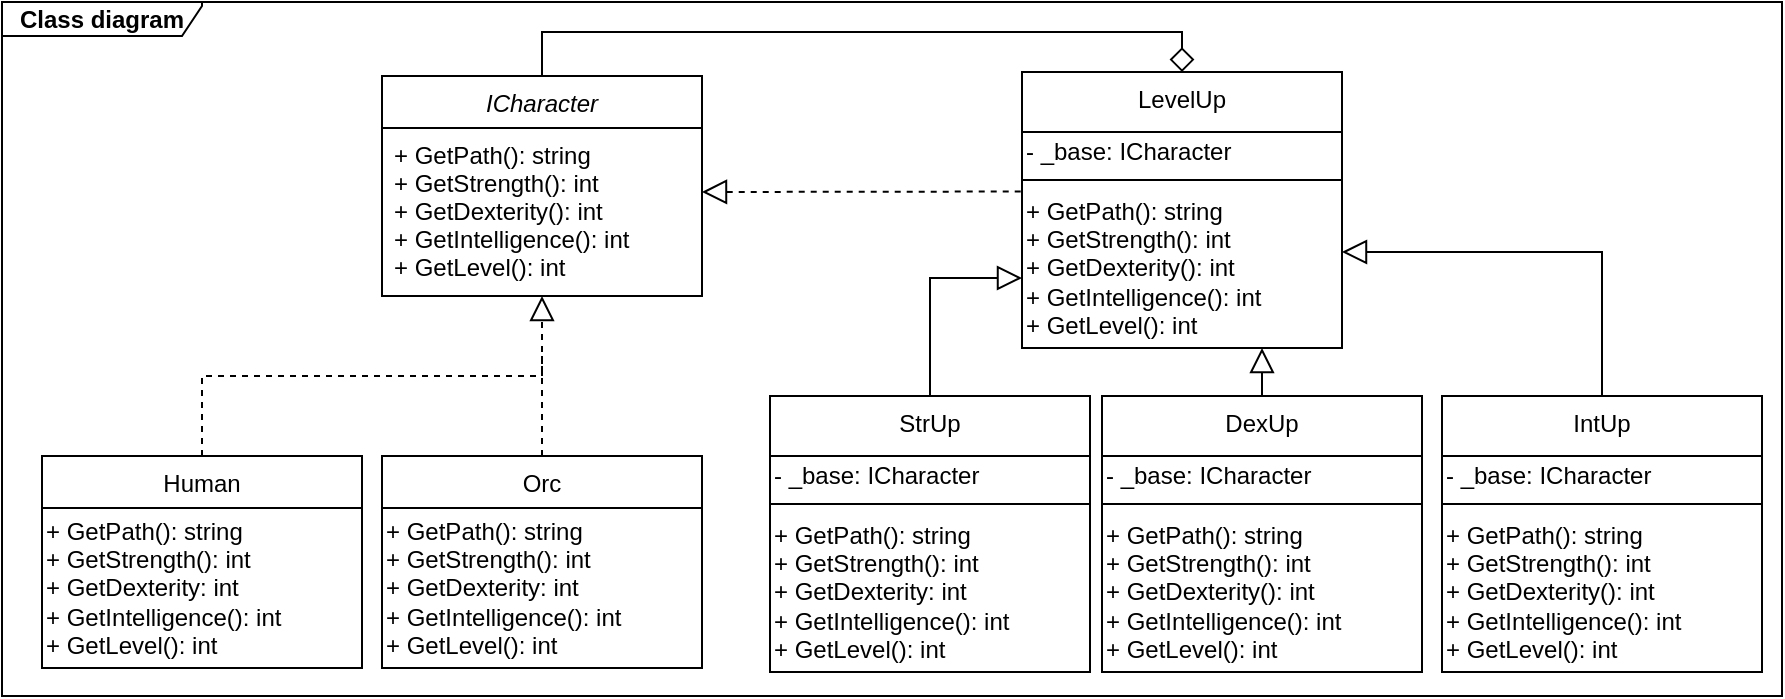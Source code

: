 <mxfile version="15.6.3" type="device"><diagram id="C5RBs43oDa-KdzZeNtuy" name="Page-1"><mxGraphModel dx="920" dy="551" grid="1" gridSize="10" guides="1" tooltips="1" connect="1" arrows="1" fold="1" page="1" pageScale="1" pageWidth="827" pageHeight="1169" math="0" shadow="0"><root><mxCell id="WIyWlLk6GJQsqaUBKTNV-0"/><mxCell id="WIyWlLk6GJQsqaUBKTNV-1" parent="WIyWlLk6GJQsqaUBKTNV-0"/><mxCell id="zkfFHV4jXpPFQw0GAbJ--0" value="ICharacter" style="swimlane;fontStyle=2;align=center;verticalAlign=top;childLayout=stackLayout;horizontal=1;startSize=26;horizontalStack=0;resizeParent=1;resizeLast=0;collapsible=1;marginBottom=0;rounded=0;shadow=0;strokeWidth=1;" parent="WIyWlLk6GJQsqaUBKTNV-1" vertex="1"><mxGeometry x="220" y="120" width="160" height="110" as="geometry"><mxRectangle x="230" y="140" width="160" height="26" as="alternateBounds"/></mxGeometry></mxCell><mxCell id="zkfFHV4jXpPFQw0GAbJ--5" value="+ GetPath(): string&#10;+ GetStrength(): int&#10;+ GetDexterity(): int&#10;+ GetIntelligence(): int&#10;+ GetLevel(): int" style="text;align=left;verticalAlign=top;spacingLeft=4;spacingRight=4;overflow=hidden;rotatable=0;points=[[0,0.5],[1,0.5]];portConstraint=eastwest;" parent="zkfFHV4jXpPFQw0GAbJ--0" vertex="1"><mxGeometry y="26" width="160" height="74" as="geometry"/></mxCell><mxCell id="zkfFHV4jXpPFQw0GAbJ--6" value="Human" style="swimlane;fontStyle=0;align=center;verticalAlign=top;childLayout=stackLayout;horizontal=1;startSize=26;horizontalStack=0;resizeParent=1;resizeLast=0;collapsible=1;marginBottom=0;rounded=0;shadow=0;strokeWidth=1;" parent="WIyWlLk6GJQsqaUBKTNV-1" vertex="1"><mxGeometry x="50" y="310" width="160" height="106" as="geometry"><mxRectangle x="130" y="380" width="160" height="26" as="alternateBounds"/></mxGeometry></mxCell><mxCell id="-aag3Yp2bq9BEgG75GRI-35" value="+ GetPath(): string&lt;br&gt;+ GetStrength(): int&lt;br&gt;+ GetDexterity: int&lt;br&gt;+ GetIntelligence(): int&lt;br&gt;+ GetLevel(): int" style="text;html=1;align=left;verticalAlign=middle;resizable=0;points=[];autosize=1;strokeColor=none;fillColor=none;" parent="zkfFHV4jXpPFQw0GAbJ--6" vertex="1"><mxGeometry y="26" width="160" height="80" as="geometry"/></mxCell><mxCell id="zkfFHV4jXpPFQw0GAbJ--12" value="" style="endArrow=block;endSize=10;endFill=0;shadow=0;strokeWidth=1;rounded=0;edgeStyle=elbowEdgeStyle;elbow=vertical;dashed=1;" parent="WIyWlLk6GJQsqaUBKTNV-1" source="zkfFHV4jXpPFQw0GAbJ--6" target="zkfFHV4jXpPFQw0GAbJ--0" edge="1"><mxGeometry width="160" relative="1" as="geometry"><mxPoint x="200" y="203" as="sourcePoint"/><mxPoint x="200" y="203" as="targetPoint"/></mxGeometry></mxCell><mxCell id="-aag3Yp2bq9BEgG75GRI-0" value="Orc" style="swimlane;fontStyle=0;align=center;verticalAlign=top;childLayout=stackLayout;horizontal=1;startSize=26;horizontalStack=0;resizeParent=1;resizeLast=0;collapsible=1;marginBottom=0;rounded=0;shadow=0;strokeWidth=1;" parent="WIyWlLk6GJQsqaUBKTNV-1" vertex="1"><mxGeometry x="220" y="310" width="160" height="106" as="geometry"><mxRectangle x="130" y="380" width="160" height="26" as="alternateBounds"/></mxGeometry></mxCell><mxCell id="-aag3Yp2bq9BEgG75GRI-34" value="+ GetPath(): string&lt;br&gt;+ GetStrength(): int&lt;br&gt;+ GetDexterity: int&lt;br&gt;+ GetIntelligence(): int&lt;br&gt;+ GetLevel(): int" style="text;html=1;align=left;verticalAlign=middle;resizable=0;points=[];autosize=1;strokeColor=none;fillColor=none;" parent="-aag3Yp2bq9BEgG75GRI-0" vertex="1"><mxGeometry y="26" width="160" height="80" as="geometry"/></mxCell><mxCell id="-aag3Yp2bq9BEgG75GRI-1" value="" style="endArrow=none;endSize=10;endFill=0;shadow=0;strokeWidth=1;rounded=0;edgeStyle=elbowEdgeStyle;elbow=vertical;dashed=1;exitX=0.5;exitY=0;exitDx=0;exitDy=0;" parent="WIyWlLk6GJQsqaUBKTNV-1" source="-aag3Yp2bq9BEgG75GRI-0" edge="1"><mxGeometry width="160" relative="1" as="geometry"><mxPoint x="140" y="370" as="sourcePoint"/><mxPoint x="300" y="260" as="targetPoint"/></mxGeometry></mxCell><mxCell id="-aag3Yp2bq9BEgG75GRI-37" style="edgeStyle=orthogonalEdgeStyle;rounded=0;orthogonalLoop=1;jettySize=auto;html=1;exitX=0.5;exitY=0;exitDx=0;exitDy=0;entryX=0.5;entryY=0;entryDx=0;entryDy=0;endArrow=none;endFill=0;endSize=10;sourcePerimeterSpacing=8;targetPerimeterSpacing=8;startArrow=diamond;startFill=0;startSize=10;" parent="WIyWlLk6GJQsqaUBKTNV-1" source="-aag3Yp2bq9BEgG75GRI-2" target="zkfFHV4jXpPFQw0GAbJ--0" edge="1"><mxGeometry relative="1" as="geometry"/></mxCell><mxCell id="-aag3Yp2bq9BEgG75GRI-2" value="LevelUp" style="swimlane;fontStyle=0;align=center;verticalAlign=top;childLayout=stackLayout;horizontal=1;startSize=30;horizontalStack=0;resizeParent=1;resizeLast=0;collapsible=1;marginBottom=0;rounded=0;shadow=0;strokeWidth=1;swimlaneLine=1;" parent="WIyWlLk6GJQsqaUBKTNV-1" vertex="1"><mxGeometry x="540" y="118" width="160" height="138" as="geometry"><mxRectangle x="430" y="260" width="160" height="26" as="alternateBounds"/></mxGeometry></mxCell><mxCell id="-aag3Yp2bq9BEgG75GRI-11" value="- _base: ICharacter" style="text;html=1;align=left;verticalAlign=middle;resizable=0;points=[];autosize=1;strokeColor=none;fillColor=none;" parent="-aag3Yp2bq9BEgG75GRI-2" vertex="1"><mxGeometry y="30" width="160" height="20" as="geometry"/></mxCell><mxCell id="-aag3Yp2bq9BEgG75GRI-12" value="" style="line;strokeWidth=1;fillColor=none;align=left;verticalAlign=middle;spacingTop=-1;spacingLeft=3;spacingRight=3;rotatable=0;labelPosition=right;points=[];portConstraint=eastwest;hachureGap=4;pointerEvents=0;" parent="-aag3Yp2bq9BEgG75GRI-2" vertex="1"><mxGeometry y="50" width="160" height="8" as="geometry"/></mxCell><mxCell id="-aag3Yp2bq9BEgG75GRI-13" value="+ GetPath(): string&lt;br&gt;+ GetStrength(): int&lt;br&gt;+ GetDexterity(): int&lt;br&gt;+ GetIntelligence(): int&lt;br&gt;+ GetLevel(): int" style="text;html=1;align=left;verticalAlign=middle;resizable=0;points=[];autosize=1;strokeColor=none;fillColor=none;" parent="-aag3Yp2bq9BEgG75GRI-2" vertex="1"><mxGeometry y="58" width="160" height="80" as="geometry"/></mxCell><mxCell id="-aag3Yp2bq9BEgG75GRI-3" value="" style="endArrow=block;endFill=0;shadow=0;strokeWidth=1;rounded=0;edgeStyle=elbowEdgeStyle;elbow=vertical;dashed=1;endSize=10;exitX=-0.004;exitY=0.022;exitDx=0;exitDy=0;exitPerimeter=0;" parent="WIyWlLk6GJQsqaUBKTNV-1" source="-aag3Yp2bq9BEgG75GRI-13" edge="1"><mxGeometry width="160" relative="1" as="geometry"><mxPoint x="490" y="178" as="sourcePoint"/><mxPoint x="380" y="178" as="targetPoint"/><Array as="points"><mxPoint x="480" y="178"/></Array></mxGeometry></mxCell><mxCell id="-aag3Yp2bq9BEgG75GRI-19" value="StrUp" style="swimlane;fontStyle=0;align=center;verticalAlign=top;childLayout=stackLayout;horizontal=1;startSize=30;horizontalStack=0;resizeParent=1;resizeLast=0;collapsible=1;marginBottom=0;rounded=0;shadow=0;strokeWidth=1;swimlaneLine=1;" parent="WIyWlLk6GJQsqaUBKTNV-1" vertex="1"><mxGeometry x="414" y="280" width="160" height="138" as="geometry"><mxRectangle x="430" y="260" width="160" height="26" as="alternateBounds"/></mxGeometry></mxCell><mxCell id="-aag3Yp2bq9BEgG75GRI-20" value="- _base: ICharacter" style="text;html=1;align=left;verticalAlign=middle;resizable=0;points=[];autosize=1;strokeColor=none;fillColor=none;" parent="-aag3Yp2bq9BEgG75GRI-19" vertex="1"><mxGeometry y="30" width="160" height="20" as="geometry"/></mxCell><mxCell id="-aag3Yp2bq9BEgG75GRI-21" value="" style="line;strokeWidth=1;fillColor=none;align=left;verticalAlign=middle;spacingTop=-1;spacingLeft=3;spacingRight=3;rotatable=0;labelPosition=right;points=[];portConstraint=eastwest;hachureGap=4;pointerEvents=0;" parent="-aag3Yp2bq9BEgG75GRI-19" vertex="1"><mxGeometry y="50" width="160" height="8" as="geometry"/></mxCell><mxCell id="-aag3Yp2bq9BEgG75GRI-36" value="+ GetPath(): string&lt;br&gt;+ GetStrength(): int&lt;br&gt;+ GetDexterity: int&lt;br&gt;+ GetIntelligence(): int&lt;br&gt;+ GetLevel(): int" style="text;html=1;align=left;verticalAlign=middle;resizable=0;points=[];autosize=1;strokeColor=none;fillColor=none;" parent="-aag3Yp2bq9BEgG75GRI-19" vertex="1"><mxGeometry y="58" width="160" height="80" as="geometry"/></mxCell><mxCell id="-aag3Yp2bq9BEgG75GRI-32" value="" style="edgeStyle=orthogonalEdgeStyle;rounded=0;orthogonalLoop=1;jettySize=auto;html=1;endArrow=block;endFill=0;endSize=10;sourcePerimeterSpacing=8;targetPerimeterSpacing=8;exitX=0.5;exitY=0;exitDx=0;exitDy=0;entryX=0.75;entryY=1;entryDx=0;entryDy=0;" parent="WIyWlLk6GJQsqaUBKTNV-1" source="-aag3Yp2bq9BEgG75GRI-23" target="-aag3Yp2bq9BEgG75GRI-2" edge="1"><mxGeometry relative="1" as="geometry"><mxPoint x="690" y="258" as="targetPoint"/></mxGeometry></mxCell><mxCell id="-aag3Yp2bq9BEgG75GRI-23" value="DexUp" style="swimlane;fontStyle=0;align=center;verticalAlign=top;childLayout=stackLayout;horizontal=1;startSize=30;horizontalStack=0;resizeParent=1;resizeLast=0;collapsible=1;marginBottom=0;rounded=0;shadow=0;strokeWidth=1;swimlaneLine=1;" parent="WIyWlLk6GJQsqaUBKTNV-1" vertex="1"><mxGeometry x="580" y="280" width="160" height="138" as="geometry"><mxRectangle x="430" y="260" width="160" height="26" as="alternateBounds"/></mxGeometry></mxCell><mxCell id="-aag3Yp2bq9BEgG75GRI-24" value="- _base: ICharacter" style="text;html=1;align=left;verticalAlign=middle;resizable=0;points=[];autosize=1;strokeColor=none;fillColor=none;" parent="-aag3Yp2bq9BEgG75GRI-23" vertex="1"><mxGeometry y="30" width="160" height="20" as="geometry"/></mxCell><mxCell id="-aag3Yp2bq9BEgG75GRI-25" value="" style="line;strokeWidth=1;fillColor=none;align=left;verticalAlign=middle;spacingTop=-1;spacingLeft=3;spacingRight=3;rotatable=0;labelPosition=right;points=[];portConstraint=eastwest;hachureGap=4;pointerEvents=0;" parent="-aag3Yp2bq9BEgG75GRI-23" vertex="1"><mxGeometry y="50" width="160" height="8" as="geometry"/></mxCell><mxCell id="-aag3Yp2bq9BEgG75GRI-26" value="+ GetPath(): string&lt;br&gt;+ GetStrength(): int&lt;br&gt;+ GetDexterity(): int&lt;br&gt;+ GetIntelligence(): int&lt;br&gt;+ GetLevel(): int" style="text;html=1;align=left;verticalAlign=middle;resizable=0;points=[];autosize=1;strokeColor=none;fillColor=none;" parent="-aag3Yp2bq9BEgG75GRI-23" vertex="1"><mxGeometry y="58" width="160" height="80" as="geometry"/></mxCell><mxCell id="-aag3Yp2bq9BEgG75GRI-33" style="edgeStyle=orthogonalEdgeStyle;rounded=0;orthogonalLoop=1;jettySize=auto;html=1;exitX=0.5;exitY=0;exitDx=0;exitDy=0;entryX=1;entryY=0.4;entryDx=0;entryDy=0;entryPerimeter=0;endArrow=block;endFill=0;endSize=10;sourcePerimeterSpacing=8;targetPerimeterSpacing=8;" parent="WIyWlLk6GJQsqaUBKTNV-1" source="-aag3Yp2bq9BEgG75GRI-27" target="-aag3Yp2bq9BEgG75GRI-13" edge="1"><mxGeometry relative="1" as="geometry"/></mxCell><mxCell id="-aag3Yp2bq9BEgG75GRI-27" value="IntUp" style="swimlane;fontStyle=0;align=center;verticalAlign=top;childLayout=stackLayout;horizontal=1;startSize=30;horizontalStack=0;resizeParent=1;resizeLast=0;collapsible=1;marginBottom=0;rounded=0;shadow=0;strokeWidth=1;swimlaneLine=1;" parent="WIyWlLk6GJQsqaUBKTNV-1" vertex="1"><mxGeometry x="750" y="280" width="160" height="138" as="geometry"><mxRectangle x="430" y="260" width="160" height="26" as="alternateBounds"/></mxGeometry></mxCell><mxCell id="-aag3Yp2bq9BEgG75GRI-28" value="- _base: ICharacter" style="text;html=1;align=left;verticalAlign=middle;resizable=0;points=[];autosize=1;strokeColor=none;fillColor=none;" parent="-aag3Yp2bq9BEgG75GRI-27" vertex="1"><mxGeometry y="30" width="160" height="20" as="geometry"/></mxCell><mxCell id="-aag3Yp2bq9BEgG75GRI-29" value="" style="line;strokeWidth=1;fillColor=none;align=left;verticalAlign=middle;spacingTop=-1;spacingLeft=3;spacingRight=3;rotatable=0;labelPosition=right;points=[];portConstraint=eastwest;hachureGap=4;pointerEvents=0;" parent="-aag3Yp2bq9BEgG75GRI-27" vertex="1"><mxGeometry y="50" width="160" height="8" as="geometry"/></mxCell><mxCell id="-aag3Yp2bq9BEgG75GRI-30" value="+ GetPath(): string&lt;br&gt;+ GetStrength(): int&lt;br&gt;+ GetDexterity(): int&lt;br&gt;+ GetIntelligence(): int&lt;br&gt;+ GetLevel(): int" style="text;html=1;align=left;verticalAlign=middle;resizable=0;points=[];autosize=1;strokeColor=none;fillColor=none;" parent="-aag3Yp2bq9BEgG75GRI-27" vertex="1"><mxGeometry y="58" width="160" height="80" as="geometry"/></mxCell><mxCell id="-aag3Yp2bq9BEgG75GRI-31" value="" style="endArrow=block;endSize=10;endFill=0;shadow=0;strokeWidth=1;rounded=0;edgeStyle=elbowEdgeStyle;elbow=vertical;exitX=0.5;exitY=0;exitDx=0;exitDy=0;" parent="WIyWlLk6GJQsqaUBKTNV-1" source="-aag3Yp2bq9BEgG75GRI-19" edge="1"><mxGeometry width="160" relative="1" as="geometry"><mxPoint x="140" y="370" as="sourcePoint"/><mxPoint x="540" y="221" as="targetPoint"/><Array as="points"><mxPoint x="490" y="221"/></Array></mxGeometry></mxCell><mxCell id="MV9yNBQVocQG2p_ZPsEZ-0" value="Class diagram" style="shape=umlFrame;whiteSpace=wrap;html=1;width=100;height=17;fontStyle=1" vertex="1" parent="WIyWlLk6GJQsqaUBKTNV-1"><mxGeometry x="30" y="83" width="890" height="347" as="geometry"/></mxCell></root></mxGraphModel></diagram></mxfile>